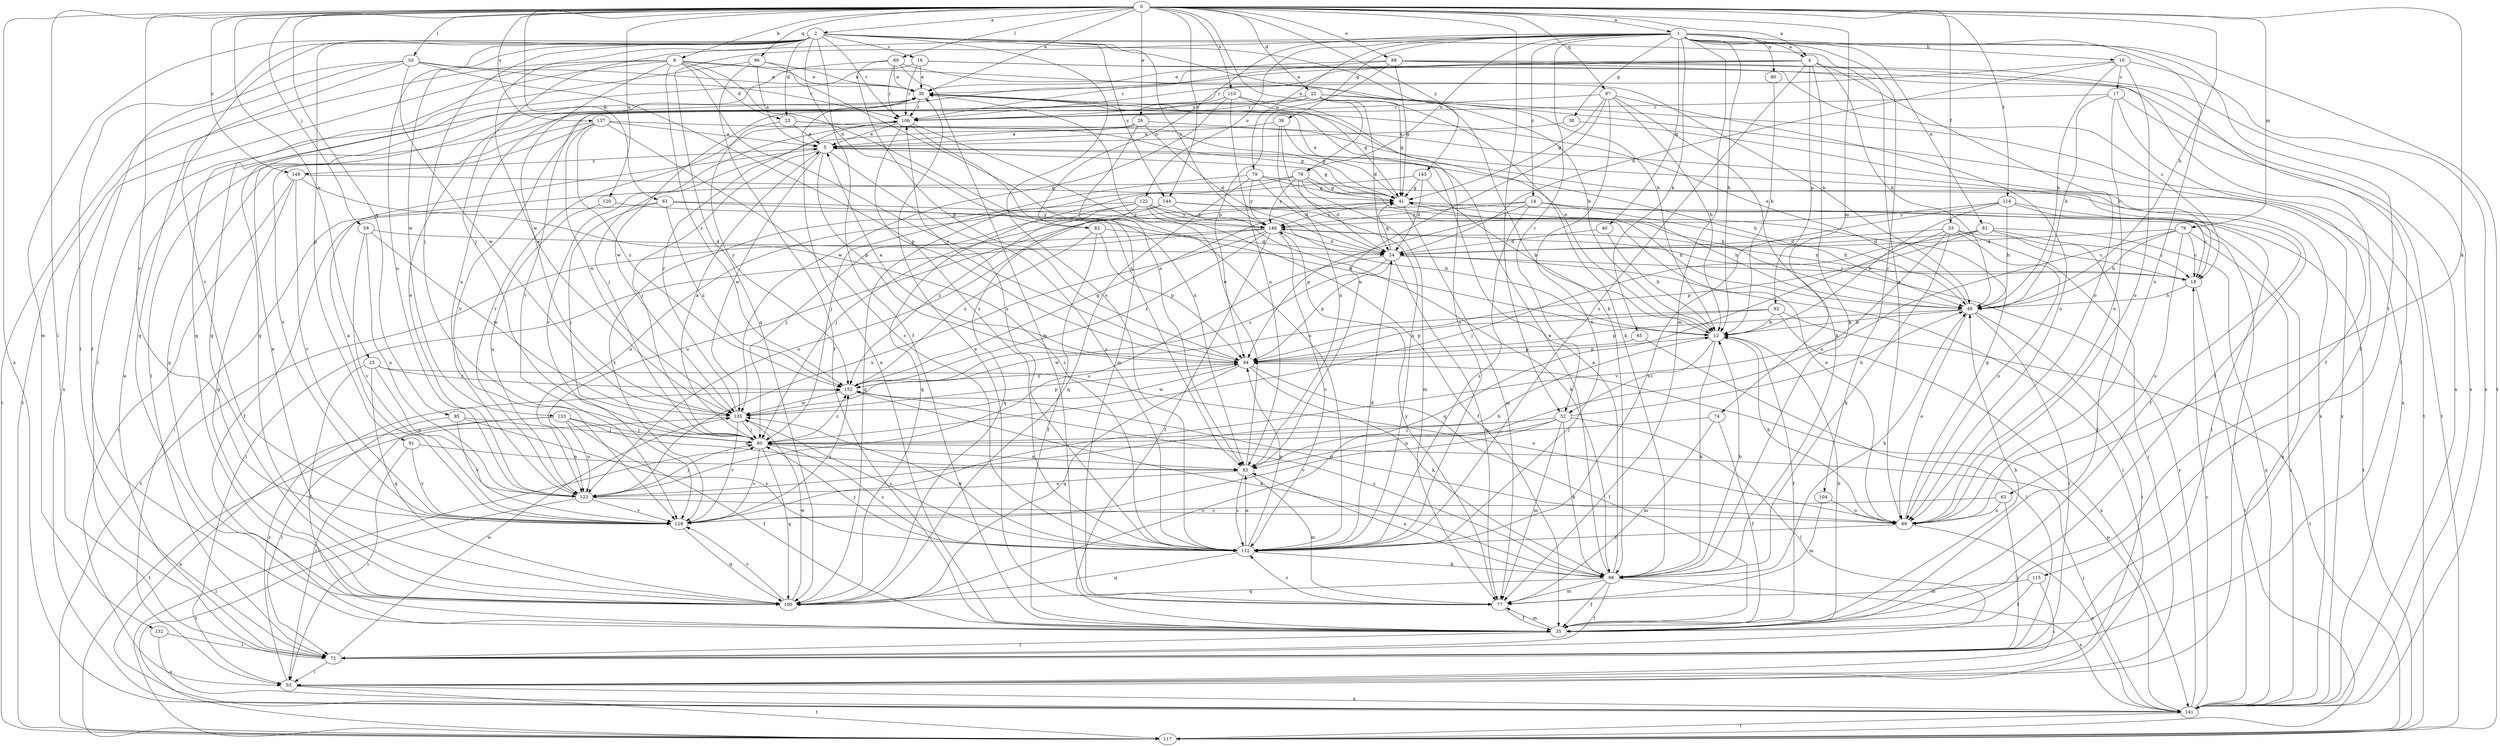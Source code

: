 strict digraph  {
0;
1;
2;
4;
5;
8;
10;
12;
14;
16;
17;
18;
22;
23;
24;
25;
26;
30;
33;
35;
36;
38;
40;
41;
48;
50;
52;
53;
59;
60;
61;
63;
65;
66;
69;
72;
74;
76;
77;
78;
79;
80;
81;
82;
83;
88;
89;
91;
92;
94;
95;
96;
97;
100;
104;
106;
110;
112;
114;
115;
117;
120;
122;
123;
129;
132;
133;
135;
137;
141;
143;
144;
146;
149;
152;
0 -> 1  [label=a];
0 -> 2  [label=a];
0 -> 4  [label=a];
0 -> 8  [label=b];
0 -> 22  [label=d];
0 -> 25  [label=e];
0 -> 26  [label=e];
0 -> 30  [label=e];
0 -> 33  [label=f];
0 -> 48  [label=h];
0 -> 50  [label=i];
0 -> 52  [label=i];
0 -> 59  [label=j];
0 -> 61  [label=k];
0 -> 63  [label=k];
0 -> 69  [label=l];
0 -> 72  [label=l];
0 -> 74  [label=m];
0 -> 76  [label=m];
0 -> 78  [label=n];
0 -> 88  [label=o];
0 -> 95  [label=q];
0 -> 96  [label=q];
0 -> 97  [label=q];
0 -> 110  [label=s];
0 -> 114  [label=t];
0 -> 120  [label=u];
0 -> 129  [label=v];
0 -> 137  [label=x];
0 -> 141  [label=x];
0 -> 143  [label=y];
0 -> 144  [label=y];
0 -> 149  [label=z];
1 -> 4  [label=a];
1 -> 10  [label=b];
1 -> 12  [label=b];
1 -> 14  [label=c];
1 -> 36  [label=g];
1 -> 38  [label=g];
1 -> 40  [label=g];
1 -> 52  [label=i];
1 -> 60  [label=j];
1 -> 65  [label=k];
1 -> 77  [label=m];
1 -> 78  [label=n];
1 -> 79  [label=n];
1 -> 80  [label=n];
1 -> 81  [label=n];
1 -> 82  [label=n];
1 -> 89  [label=o];
1 -> 100  [label=q];
1 -> 104  [label=r];
1 -> 115  [label=t];
1 -> 117  [label=t];
1 -> 122  [label=u];
2 -> 12  [label=b];
2 -> 16  [label=c];
2 -> 23  [label=d];
2 -> 35  [label=f];
2 -> 60  [label=j];
2 -> 66  [label=k];
2 -> 72  [label=l];
2 -> 82  [label=n];
2 -> 89  [label=o];
2 -> 91  [label=p];
2 -> 106  [label=r];
2 -> 112  [label=s];
2 -> 123  [label=u];
2 -> 129  [label=v];
2 -> 132  [label=w];
2 -> 133  [label=w];
2 -> 135  [label=w];
2 -> 144  [label=y];
2 -> 146  [label=y];
4 -> 30  [label=e];
4 -> 48  [label=h];
4 -> 66  [label=k];
4 -> 89  [label=o];
4 -> 92  [label=p];
4 -> 106  [label=r];
4 -> 112  [label=s];
4 -> 123  [label=u];
5 -> 41  [label=g];
5 -> 48  [label=h];
5 -> 60  [label=j];
5 -> 94  [label=p];
5 -> 112  [label=s];
5 -> 135  [label=w];
5 -> 149  [label=z];
8 -> 23  [label=d];
8 -> 30  [label=e];
8 -> 48  [label=h];
8 -> 83  [label=n];
8 -> 100  [label=q];
8 -> 112  [label=s];
8 -> 117  [label=t];
8 -> 135  [label=w];
8 -> 141  [label=x];
8 -> 152  [label=z];
10 -> 17  [label=c];
10 -> 24  [label=d];
10 -> 48  [label=h];
10 -> 89  [label=o];
10 -> 129  [label=v];
10 -> 141  [label=x];
12 -> 30  [label=e];
12 -> 35  [label=f];
12 -> 52  [label=i];
12 -> 66  [label=k];
12 -> 94  [label=p];
14 -> 48  [label=h];
14 -> 53  [label=i];
14 -> 94  [label=p];
14 -> 112  [label=s];
14 -> 117  [label=t];
14 -> 123  [label=u];
14 -> 146  [label=y];
16 -> 18  [label=c];
16 -> 30  [label=e];
16 -> 100  [label=q];
16 -> 106  [label=r];
16 -> 141  [label=x];
17 -> 35  [label=f];
17 -> 48  [label=h];
17 -> 89  [label=o];
17 -> 106  [label=r];
17 -> 117  [label=t];
18 -> 48  [label=h];
18 -> 117  [label=t];
18 -> 146  [label=y];
22 -> 24  [label=d];
22 -> 41  [label=g];
22 -> 66  [label=k];
22 -> 72  [label=l];
22 -> 106  [label=r];
22 -> 117  [label=t];
22 -> 129  [label=v];
22 -> 135  [label=w];
22 -> 141  [label=x];
23 -> 5  [label=a];
23 -> 18  [label=c];
23 -> 41  [label=g];
23 -> 152  [label=z];
24 -> 18  [label=c];
24 -> 41  [label=g];
24 -> 53  [label=i];
24 -> 77  [label=m];
24 -> 94  [label=p];
24 -> 123  [label=u];
24 -> 152  [label=z];
25 -> 35  [label=f];
25 -> 89  [label=o];
25 -> 100  [label=q];
25 -> 123  [label=u];
25 -> 152  [label=z];
26 -> 5  [label=a];
26 -> 24  [label=d];
26 -> 60  [label=j];
26 -> 77  [label=m];
26 -> 141  [label=x];
30 -> 106  [label=r];
33 -> 18  [label=c];
33 -> 24  [label=d];
33 -> 53  [label=i];
33 -> 66  [label=k];
33 -> 83  [label=n];
33 -> 89  [label=o];
33 -> 100  [label=q];
35 -> 12  [label=b];
35 -> 30  [label=e];
35 -> 48  [label=h];
35 -> 72  [label=l];
35 -> 77  [label=m];
36 -> 5  [label=a];
36 -> 35  [label=f];
36 -> 83  [label=n];
36 -> 112  [label=s];
38 -> 5  [label=a];
38 -> 141  [label=x];
40 -> 12  [label=b];
40 -> 24  [label=d];
41 -> 30  [label=e];
41 -> 48  [label=h];
41 -> 77  [label=m];
41 -> 123  [label=u];
41 -> 141  [label=x];
41 -> 146  [label=y];
48 -> 12  [label=b];
48 -> 30  [label=e];
48 -> 53  [label=i];
48 -> 72  [label=l];
48 -> 89  [label=o];
48 -> 94  [label=p];
50 -> 30  [label=e];
50 -> 35  [label=f];
50 -> 100  [label=q];
50 -> 106  [label=r];
50 -> 112  [label=s];
50 -> 117  [label=t];
50 -> 135  [label=w];
52 -> 48  [label=h];
52 -> 60  [label=j];
52 -> 66  [label=k];
52 -> 72  [label=l];
52 -> 77  [label=m];
52 -> 83  [label=n];
52 -> 129  [label=v];
53 -> 117  [label=t];
53 -> 141  [label=x];
53 -> 152  [label=z];
59 -> 24  [label=d];
59 -> 123  [label=u];
59 -> 129  [label=v];
59 -> 135  [label=w];
60 -> 5  [label=a];
60 -> 83  [label=n];
60 -> 100  [label=q];
60 -> 112  [label=s];
60 -> 129  [label=v];
60 -> 152  [label=z];
61 -> 12  [label=b];
61 -> 35  [label=f];
61 -> 60  [label=j];
61 -> 146  [label=y];
61 -> 152  [label=z];
63 -> 72  [label=l];
63 -> 89  [label=o];
63 -> 129  [label=v];
65 -> 72  [label=l];
65 -> 94  [label=p];
66 -> 5  [label=a];
66 -> 12  [label=b];
66 -> 30  [label=e];
66 -> 35  [label=f];
66 -> 48  [label=h];
66 -> 72  [label=l];
66 -> 77  [label=m];
66 -> 83  [label=n];
66 -> 100  [label=q];
66 -> 141  [label=x];
66 -> 152  [label=z];
69 -> 12  [label=b];
69 -> 30  [label=e];
69 -> 77  [label=m];
69 -> 94  [label=p];
69 -> 100  [label=q];
69 -> 106  [label=r];
72 -> 30  [label=e];
72 -> 53  [label=i];
72 -> 135  [label=w];
74 -> 35  [label=f];
74 -> 60  [label=j];
74 -> 77  [label=m];
76 -> 18  [label=c];
76 -> 24  [label=d];
76 -> 48  [label=h];
76 -> 89  [label=o];
76 -> 129  [label=v];
76 -> 141  [label=x];
77 -> 30  [label=e];
77 -> 35  [label=f];
77 -> 112  [label=s];
77 -> 146  [label=y];
78 -> 24  [label=d];
78 -> 41  [label=g];
78 -> 48  [label=h];
78 -> 53  [label=i];
78 -> 77  [label=m];
78 -> 100  [label=q];
78 -> 146  [label=y];
79 -> 24  [label=d];
79 -> 35  [label=f];
79 -> 41  [label=g];
79 -> 60  [label=j];
79 -> 100  [label=q];
79 -> 146  [label=y];
80 -> 12  [label=b];
81 -> 18  [label=c];
81 -> 24  [label=d];
81 -> 35  [label=f];
81 -> 60  [label=j];
81 -> 94  [label=p];
81 -> 141  [label=x];
82 -> 24  [label=d];
82 -> 35  [label=f];
82 -> 94  [label=p];
82 -> 152  [label=z];
83 -> 30  [label=e];
83 -> 77  [label=m];
83 -> 112  [label=s];
83 -> 123  [label=u];
88 -> 30  [label=e];
88 -> 35  [label=f];
88 -> 41  [label=g];
88 -> 72  [label=l];
88 -> 94  [label=p];
88 -> 106  [label=r];
88 -> 141  [label=x];
89 -> 12  [label=b];
89 -> 41  [label=g];
89 -> 112  [label=s];
89 -> 141  [label=x];
91 -> 53  [label=i];
91 -> 83  [label=n];
91 -> 129  [label=v];
92 -> 12  [label=b];
92 -> 94  [label=p];
92 -> 117  [label=t];
92 -> 135  [label=w];
92 -> 141  [label=x];
94 -> 5  [label=a];
94 -> 35  [label=f];
94 -> 66  [label=k];
94 -> 100  [label=q];
94 -> 106  [label=r];
94 -> 135  [label=w];
94 -> 152  [label=z];
95 -> 60  [label=j];
95 -> 72  [label=l];
95 -> 112  [label=s];
95 -> 129  [label=v];
96 -> 5  [label=a];
96 -> 30  [label=e];
96 -> 35  [label=f];
96 -> 72  [label=l];
96 -> 83  [label=n];
97 -> 12  [label=b];
97 -> 41  [label=g];
97 -> 66  [label=k];
97 -> 83  [label=n];
97 -> 89  [label=o];
97 -> 106  [label=r];
97 -> 112  [label=s];
100 -> 30  [label=e];
100 -> 129  [label=v];
100 -> 135  [label=w];
104 -> 77  [label=m];
104 -> 89  [label=o];
106 -> 5  [label=a];
106 -> 83  [label=n];
106 -> 94  [label=p];
106 -> 112  [label=s];
106 -> 129  [label=v];
110 -> 41  [label=g];
110 -> 83  [label=n];
110 -> 106  [label=r];
110 -> 112  [label=s];
110 -> 135  [label=w];
112 -> 24  [label=d];
112 -> 60  [label=j];
112 -> 66  [label=k];
112 -> 83  [label=n];
112 -> 94  [label=p];
112 -> 100  [label=q];
112 -> 135  [label=w];
114 -> 12  [label=b];
114 -> 18  [label=c];
114 -> 48  [label=h];
114 -> 72  [label=l];
114 -> 112  [label=s];
114 -> 146  [label=y];
115 -> 35  [label=f];
115 -> 53  [label=i];
115 -> 77  [label=m];
117 -> 60  [label=j];
120 -> 123  [label=u];
120 -> 146  [label=y];
122 -> 12  [label=b];
122 -> 35  [label=f];
122 -> 60  [label=j];
122 -> 66  [label=k];
122 -> 100  [label=q];
122 -> 129  [label=v];
122 -> 146  [label=y];
122 -> 152  [label=z];
123 -> 12  [label=b];
123 -> 30  [label=e];
123 -> 60  [label=j];
123 -> 89  [label=o];
123 -> 106  [label=r];
123 -> 117  [label=t];
123 -> 129  [label=v];
129 -> 5  [label=a];
129 -> 100  [label=q];
129 -> 152  [label=z];
132 -> 72  [label=l];
132 -> 141  [label=x];
133 -> 35  [label=f];
133 -> 53  [label=i];
133 -> 60  [label=j];
133 -> 83  [label=n];
133 -> 123  [label=u];
133 -> 141  [label=x];
135 -> 60  [label=j];
135 -> 94  [label=p];
135 -> 106  [label=r];
135 -> 112  [label=s];
135 -> 117  [label=t];
135 -> 129  [label=v];
137 -> 5  [label=a];
137 -> 41  [label=g];
137 -> 100  [label=q];
137 -> 112  [label=s];
137 -> 129  [label=v];
137 -> 135  [label=w];
137 -> 152  [label=z];
141 -> 18  [label=c];
141 -> 60  [label=j];
141 -> 94  [label=p];
141 -> 117  [label=t];
141 -> 146  [label=y];
143 -> 12  [label=b];
143 -> 24  [label=d];
143 -> 41  [label=g];
143 -> 100  [label=q];
144 -> 48  [label=h];
144 -> 60  [label=j];
144 -> 89  [label=o];
144 -> 123  [label=u];
144 -> 146  [label=y];
146 -> 24  [label=d];
146 -> 35  [label=f];
146 -> 53  [label=i];
146 -> 112  [label=s];
146 -> 117  [label=t];
146 -> 123  [label=u];
146 -> 152  [label=z];
149 -> 41  [label=g];
149 -> 53  [label=i];
149 -> 100  [label=q];
149 -> 112  [label=s];
149 -> 129  [label=v];
152 -> 41  [label=g];
152 -> 66  [label=k];
152 -> 89  [label=o];
152 -> 135  [label=w];
}
